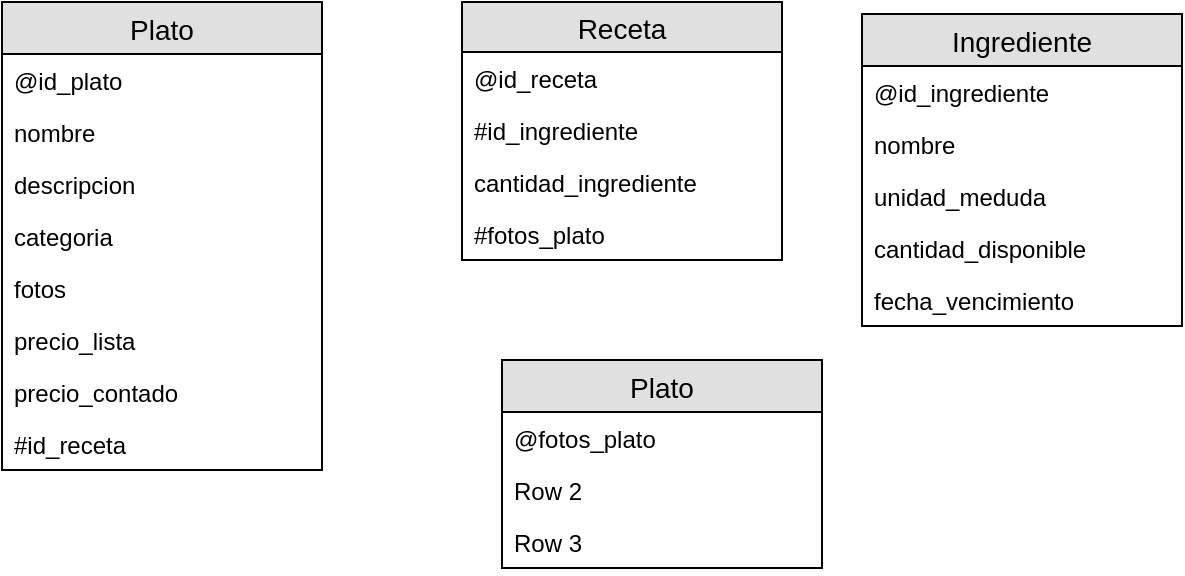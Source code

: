 <mxfile version="12.0.0" type="github" pages="1"><diagram id="AwxwEeUY0EGhIPOA-MyZ" name="Page-1"><mxGraphModel dx="854" dy="468" grid="1" gridSize="10" guides="1" tooltips="1" connect="1" arrows="1" fold="1" page="1" pageScale="1" pageWidth="827" pageHeight="1169" math="0" shadow="0"><root><mxCell id="0"/><mxCell id="1" parent="0"/><mxCell id="6uFVk_tUqwy5LnSVkBlX-1" value="Plato" style="swimlane;fontStyle=0;childLayout=stackLayout;horizontal=1;startSize=26;fillColor=#e0e0e0;horizontalStack=0;resizeParent=1;resizeParentMax=0;resizeLast=0;collapsible=1;marginBottom=0;swimlaneFillColor=#ffffff;align=center;fontSize=14;" vertex="1" parent="1"><mxGeometry x="140" y="120" width="160" height="234" as="geometry"/></mxCell><mxCell id="6uFVk_tUqwy5LnSVkBlX-2" value="@id_plato" style="text;strokeColor=none;fillColor=none;spacingLeft=4;spacingRight=4;overflow=hidden;rotatable=0;points=[[0,0.5],[1,0.5]];portConstraint=eastwest;fontSize=12;" vertex="1" parent="6uFVk_tUqwy5LnSVkBlX-1"><mxGeometry y="26" width="160" height="26" as="geometry"/></mxCell><mxCell id="6uFVk_tUqwy5LnSVkBlX-3" value="nombre" style="text;strokeColor=none;fillColor=none;spacingLeft=4;spacingRight=4;overflow=hidden;rotatable=0;points=[[0,0.5],[1,0.5]];portConstraint=eastwest;fontSize=12;" vertex="1" parent="6uFVk_tUqwy5LnSVkBlX-1"><mxGeometry y="52" width="160" height="26" as="geometry"/></mxCell><mxCell id="6uFVk_tUqwy5LnSVkBlX-5" value="descripcion" style="text;strokeColor=none;fillColor=none;spacingLeft=4;spacingRight=4;overflow=hidden;rotatable=0;points=[[0,0.5],[1,0.5]];portConstraint=eastwest;fontSize=12;" vertex="1" parent="6uFVk_tUqwy5LnSVkBlX-1"><mxGeometry y="78" width="160" height="26" as="geometry"/></mxCell><mxCell id="6uFVk_tUqwy5LnSVkBlX-6" value="categoria" style="text;strokeColor=none;fillColor=none;spacingLeft=4;spacingRight=4;overflow=hidden;rotatable=0;points=[[0,0.5],[1,0.5]];portConstraint=eastwest;fontSize=12;" vertex="1" parent="6uFVk_tUqwy5LnSVkBlX-1"><mxGeometry y="104" width="160" height="26" as="geometry"/></mxCell><mxCell id="6uFVk_tUqwy5LnSVkBlX-7" value="fotos" style="text;strokeColor=none;fillColor=none;spacingLeft=4;spacingRight=4;overflow=hidden;rotatable=0;points=[[0,0.5],[1,0.5]];portConstraint=eastwest;fontSize=12;" vertex="1" parent="6uFVk_tUqwy5LnSVkBlX-1"><mxGeometry y="130" width="160" height="26" as="geometry"/></mxCell><mxCell id="6uFVk_tUqwy5LnSVkBlX-8" value="precio_lista" style="text;strokeColor=none;fillColor=none;spacingLeft=4;spacingRight=4;overflow=hidden;rotatable=0;points=[[0,0.5],[1,0.5]];portConstraint=eastwest;fontSize=12;" vertex="1" parent="6uFVk_tUqwy5LnSVkBlX-1"><mxGeometry y="156" width="160" height="26" as="geometry"/></mxCell><mxCell id="6uFVk_tUqwy5LnSVkBlX-9" value="precio_contado" style="text;strokeColor=none;fillColor=none;spacingLeft=4;spacingRight=4;overflow=hidden;rotatable=0;points=[[0,0.5],[1,0.5]];portConstraint=eastwest;fontSize=12;" vertex="1" parent="6uFVk_tUqwy5LnSVkBlX-1"><mxGeometry y="182" width="160" height="26" as="geometry"/></mxCell><mxCell id="6uFVk_tUqwy5LnSVkBlX-10" value="#id_receta" style="text;strokeColor=none;fillColor=none;spacingLeft=4;spacingRight=4;overflow=hidden;rotatable=0;points=[[0,0.5],[1,0.5]];portConstraint=eastwest;fontSize=12;" vertex="1" parent="6uFVk_tUqwy5LnSVkBlX-1"><mxGeometry y="208" width="160" height="26" as="geometry"/></mxCell><mxCell id="6uFVk_tUqwy5LnSVkBlX-11" value="Receta" style="swimlane;fontStyle=0;childLayout=stackLayout;horizontal=1;startSize=25;fillColor=#e0e0e0;horizontalStack=0;resizeParent=1;resizeParentMax=0;resizeLast=0;collapsible=1;marginBottom=0;swimlaneFillColor=#ffffff;align=center;fontSize=14;" vertex="1" parent="1"><mxGeometry x="370" y="120" width="160" height="129" as="geometry"/></mxCell><mxCell id="6uFVk_tUqwy5LnSVkBlX-13" value="@id_receta" style="text;strokeColor=none;fillColor=none;spacingLeft=4;spacingRight=4;overflow=hidden;rotatable=0;points=[[0,0.5],[1,0.5]];portConstraint=eastwest;fontSize=12;" vertex="1" parent="6uFVk_tUqwy5LnSVkBlX-11"><mxGeometry y="25" width="160" height="26" as="geometry"/></mxCell><mxCell id="6uFVk_tUqwy5LnSVkBlX-14" value="#id_ingrediente" style="text;strokeColor=none;fillColor=none;spacingLeft=4;spacingRight=4;overflow=hidden;rotatable=0;points=[[0,0.5],[1,0.5]];portConstraint=eastwest;fontSize=12;" vertex="1" parent="6uFVk_tUqwy5LnSVkBlX-11"><mxGeometry y="51" width="160" height="26" as="geometry"/></mxCell><mxCell id="6uFVk_tUqwy5LnSVkBlX-19" value="cantidad_ingrediente" style="text;strokeColor=none;fillColor=none;spacingLeft=4;spacingRight=4;overflow=hidden;rotatable=0;points=[[0,0.5],[1,0.5]];portConstraint=eastwest;fontSize=12;" vertex="1" parent="6uFVk_tUqwy5LnSVkBlX-11"><mxGeometry y="77" width="160" height="26" as="geometry"/></mxCell><mxCell id="6uFVk_tUqwy5LnSVkBlX-28" value="#fotos_plato" style="text;strokeColor=none;fillColor=none;spacingLeft=4;spacingRight=4;overflow=hidden;rotatable=0;points=[[0,0.5],[1,0.5]];portConstraint=eastwest;fontSize=12;" vertex="1" parent="6uFVk_tUqwy5LnSVkBlX-11"><mxGeometry y="103" width="160" height="26" as="geometry"/></mxCell><mxCell id="6uFVk_tUqwy5LnSVkBlX-21" value="Ingrediente" style="swimlane;fontStyle=0;childLayout=stackLayout;horizontal=1;startSize=26;fillColor=#e0e0e0;horizontalStack=0;resizeParent=1;resizeParentMax=0;resizeLast=0;collapsible=1;marginBottom=0;swimlaneFillColor=#ffffff;align=center;fontSize=14;" vertex="1" parent="1"><mxGeometry x="570" y="126" width="160" height="156" as="geometry"/></mxCell><mxCell id="6uFVk_tUqwy5LnSVkBlX-22" value="@id_ingrediente" style="text;strokeColor=none;fillColor=none;spacingLeft=4;spacingRight=4;overflow=hidden;rotatable=0;points=[[0,0.5],[1,0.5]];portConstraint=eastwest;fontSize=12;" vertex="1" parent="6uFVk_tUqwy5LnSVkBlX-21"><mxGeometry y="26" width="160" height="26" as="geometry"/></mxCell><mxCell id="6uFVk_tUqwy5LnSVkBlX-23" value="nombre" style="text;strokeColor=none;fillColor=none;spacingLeft=4;spacingRight=4;overflow=hidden;rotatable=0;points=[[0,0.5],[1,0.5]];portConstraint=eastwest;fontSize=12;" vertex="1" parent="6uFVk_tUqwy5LnSVkBlX-21"><mxGeometry y="52" width="160" height="26" as="geometry"/></mxCell><mxCell id="6uFVk_tUqwy5LnSVkBlX-24" value="unidad_meduda" style="text;strokeColor=none;fillColor=none;spacingLeft=4;spacingRight=4;overflow=hidden;rotatable=0;points=[[0,0.5],[1,0.5]];portConstraint=eastwest;fontSize=12;" vertex="1" parent="6uFVk_tUqwy5LnSVkBlX-21"><mxGeometry y="78" width="160" height="26" as="geometry"/></mxCell><mxCell id="6uFVk_tUqwy5LnSVkBlX-25" value="cantidad_disponible" style="text;strokeColor=none;fillColor=none;spacingLeft=4;spacingRight=4;overflow=hidden;rotatable=0;points=[[0,0.5],[1,0.5]];portConstraint=eastwest;fontSize=12;" vertex="1" parent="6uFVk_tUqwy5LnSVkBlX-21"><mxGeometry y="104" width="160" height="26" as="geometry"/></mxCell><mxCell id="6uFVk_tUqwy5LnSVkBlX-26" value="fecha_vencimiento" style="text;strokeColor=none;fillColor=none;spacingLeft=4;spacingRight=4;overflow=hidden;rotatable=0;points=[[0,0.5],[1,0.5]];portConstraint=eastwest;fontSize=12;" vertex="1" parent="6uFVk_tUqwy5LnSVkBlX-21"><mxGeometry y="130" width="160" height="26" as="geometry"/></mxCell><mxCell id="6uFVk_tUqwy5LnSVkBlX-29" value="Plato" style="swimlane;fontStyle=0;childLayout=stackLayout;horizontal=1;startSize=26;fillColor=#e0e0e0;horizontalStack=0;resizeParent=1;resizeParentMax=0;resizeLast=0;collapsible=1;marginBottom=0;swimlaneFillColor=#ffffff;align=center;fontSize=14;" vertex="1" parent="1"><mxGeometry x="390" y="299" width="160" height="104" as="geometry"/></mxCell><mxCell id="6uFVk_tUqwy5LnSVkBlX-30" value="@fotos_plato" style="text;strokeColor=none;fillColor=none;spacingLeft=4;spacingRight=4;overflow=hidden;rotatable=0;points=[[0,0.5],[1,0.5]];portConstraint=eastwest;fontSize=12;" vertex="1" parent="6uFVk_tUqwy5LnSVkBlX-29"><mxGeometry y="26" width="160" height="26" as="geometry"/></mxCell><mxCell id="6uFVk_tUqwy5LnSVkBlX-31" value="Row 2" style="text;strokeColor=none;fillColor=none;spacingLeft=4;spacingRight=4;overflow=hidden;rotatable=0;points=[[0,0.5],[1,0.5]];portConstraint=eastwest;fontSize=12;" vertex="1" parent="6uFVk_tUqwy5LnSVkBlX-29"><mxGeometry y="52" width="160" height="26" as="geometry"/></mxCell><mxCell id="6uFVk_tUqwy5LnSVkBlX-32" value="Row 3" style="text;strokeColor=none;fillColor=none;spacingLeft=4;spacingRight=4;overflow=hidden;rotatable=0;points=[[0,0.5],[1,0.5]];portConstraint=eastwest;fontSize=12;" vertex="1" parent="6uFVk_tUqwy5LnSVkBlX-29"><mxGeometry y="78" width="160" height="26" as="geometry"/></mxCell></root></mxGraphModel></diagram></mxfile>